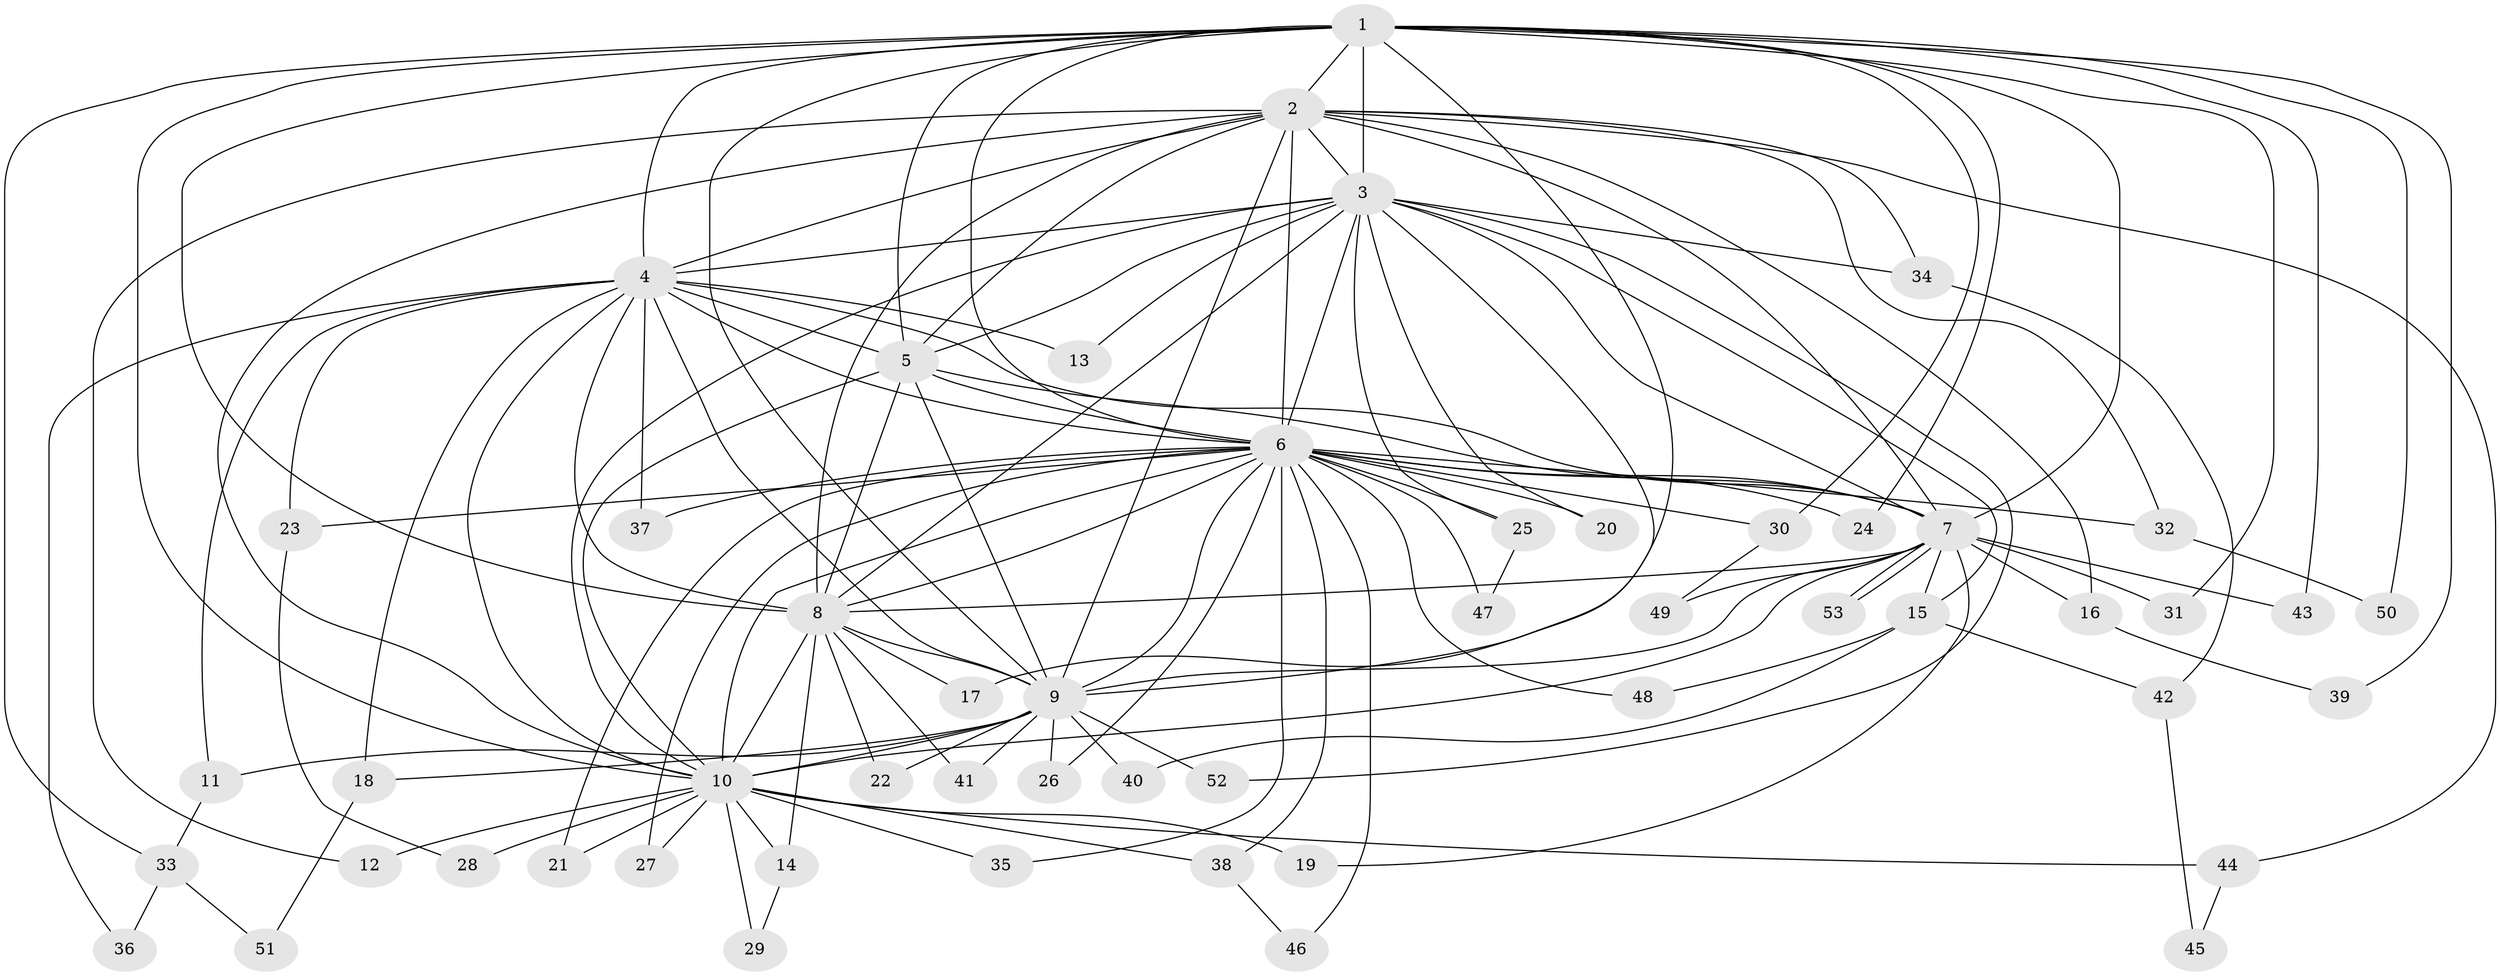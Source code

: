 // coarse degree distribution, {7: 0.047619047619047616, 14: 0.047619047619047616, 13: 0.047619047619047616, 8: 0.047619047619047616, 9: 0.047619047619047616, 10: 0.047619047619047616, 2: 0.6666666666666666, 5: 0.047619047619047616}
// Generated by graph-tools (version 1.1) at 2025/17/03/04/25 18:17:21]
// undirected, 53 vertices, 131 edges
graph export_dot {
graph [start="1"]
  node [color=gray90,style=filled];
  1;
  2;
  3;
  4;
  5;
  6;
  7;
  8;
  9;
  10;
  11;
  12;
  13;
  14;
  15;
  16;
  17;
  18;
  19;
  20;
  21;
  22;
  23;
  24;
  25;
  26;
  27;
  28;
  29;
  30;
  31;
  32;
  33;
  34;
  35;
  36;
  37;
  38;
  39;
  40;
  41;
  42;
  43;
  44;
  45;
  46;
  47;
  48;
  49;
  50;
  51;
  52;
  53;
  1 -- 2;
  1 -- 3;
  1 -- 4;
  1 -- 5;
  1 -- 6;
  1 -- 7;
  1 -- 8;
  1 -- 9;
  1 -- 10;
  1 -- 17;
  1 -- 24;
  1 -- 30;
  1 -- 31;
  1 -- 33;
  1 -- 39;
  1 -- 43;
  1 -- 50;
  2 -- 3;
  2 -- 4;
  2 -- 5;
  2 -- 6;
  2 -- 7;
  2 -- 8;
  2 -- 9;
  2 -- 10;
  2 -- 12;
  2 -- 16;
  2 -- 32;
  2 -- 34;
  2 -- 44;
  3 -- 4;
  3 -- 5;
  3 -- 6;
  3 -- 7;
  3 -- 8;
  3 -- 9;
  3 -- 10;
  3 -- 13;
  3 -- 15;
  3 -- 20;
  3 -- 25;
  3 -- 34;
  3 -- 52;
  4 -- 5;
  4 -- 6;
  4 -- 7;
  4 -- 8;
  4 -- 9;
  4 -- 10;
  4 -- 11;
  4 -- 13;
  4 -- 18;
  4 -- 23;
  4 -- 36;
  4 -- 37;
  5 -- 6;
  5 -- 7;
  5 -- 8;
  5 -- 9;
  5 -- 10;
  6 -- 7;
  6 -- 8;
  6 -- 9;
  6 -- 10;
  6 -- 20;
  6 -- 21;
  6 -- 23;
  6 -- 24;
  6 -- 25;
  6 -- 26;
  6 -- 27;
  6 -- 30;
  6 -- 32;
  6 -- 35;
  6 -- 37;
  6 -- 38;
  6 -- 46;
  6 -- 47;
  6 -- 48;
  7 -- 8;
  7 -- 9;
  7 -- 10;
  7 -- 15;
  7 -- 16;
  7 -- 19;
  7 -- 31;
  7 -- 43;
  7 -- 49;
  7 -- 53;
  7 -- 53;
  8 -- 9;
  8 -- 10;
  8 -- 14;
  8 -- 17;
  8 -- 22;
  8 -- 41;
  9 -- 10;
  9 -- 11;
  9 -- 18;
  9 -- 22;
  9 -- 26;
  9 -- 40;
  9 -- 41;
  9 -- 52;
  10 -- 12;
  10 -- 14;
  10 -- 19;
  10 -- 21;
  10 -- 27;
  10 -- 28;
  10 -- 29;
  10 -- 35;
  10 -- 38;
  10 -- 44;
  11 -- 33;
  14 -- 29;
  15 -- 40;
  15 -- 42;
  15 -- 48;
  16 -- 39;
  18 -- 51;
  23 -- 28;
  25 -- 47;
  30 -- 49;
  32 -- 50;
  33 -- 36;
  33 -- 51;
  34 -- 42;
  38 -- 46;
  42 -- 45;
  44 -- 45;
}
